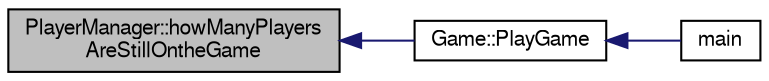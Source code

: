 digraph G
{
  edge [fontname="FreeSans",fontsize="10",labelfontname="FreeSans",labelfontsize="10"];
  node [fontname="FreeSans",fontsize="10",shape=record];
  rankdir="LR";
  Node1 [label="PlayerManager::howManyPlayers\lAreStillOntheGame",height=0.2,width=0.4,color="black", fillcolor="grey75", style="filled" fontcolor="black"];
  Node1 -> Node2 [dir="back",color="midnightblue",fontsize="10",style="solid",fontname="FreeSans"];
  Node2 [label="Game::PlayGame",height=0.2,width=0.4,color="black", fillcolor="white", style="filled",URL="$class_game.html#ae181458a5592597876fe2e53603c97b3",tooltip="method that plays the game"];
  Node2 -> Node3 [dir="back",color="midnightblue",fontsize="10",style="solid",fontname="FreeSans"];
  Node3 [label="main",height=0.2,width=0.4,color="black", fillcolor="white", style="filled",URL="$main_8cpp.html#a2c3f6775325c30275d11c6abee2db6a0"];
}
